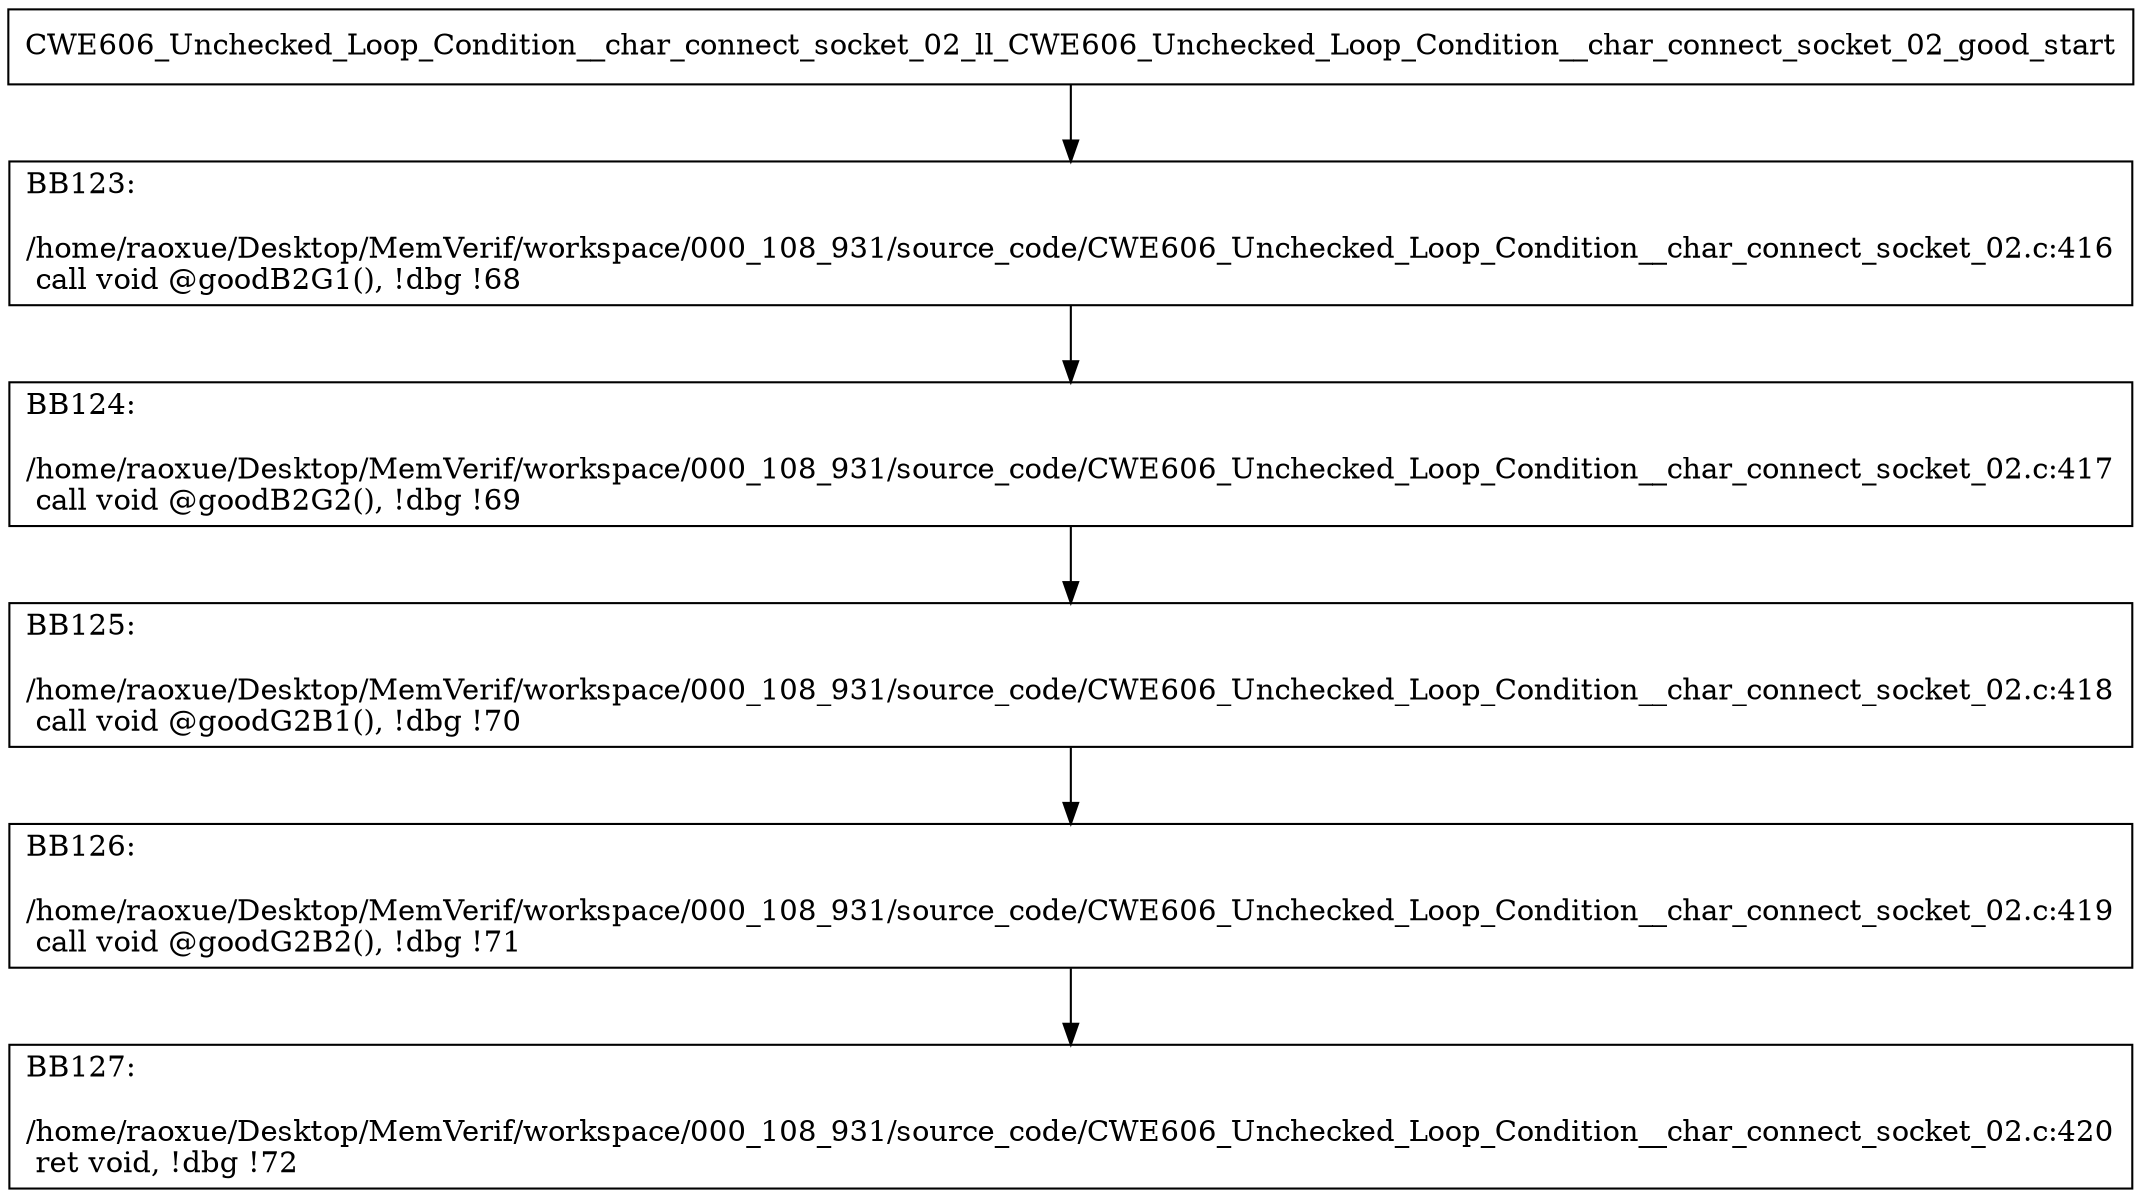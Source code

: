 digraph "CFG for'CWE606_Unchecked_Loop_Condition__char_connect_socket_02_ll_CWE606_Unchecked_Loop_Condition__char_connect_socket_02_good' function" {
	BBCWE606_Unchecked_Loop_Condition__char_connect_socket_02_ll_CWE606_Unchecked_Loop_Condition__char_connect_socket_02_good_start[shape=record,label="{CWE606_Unchecked_Loop_Condition__char_connect_socket_02_ll_CWE606_Unchecked_Loop_Condition__char_connect_socket_02_good_start}"];
	BBCWE606_Unchecked_Loop_Condition__char_connect_socket_02_ll_CWE606_Unchecked_Loop_Condition__char_connect_socket_02_good_start-> CWE606_Unchecked_Loop_Condition__char_connect_socket_02_ll_CWE606_Unchecked_Loop_Condition__char_connect_socket_02_goodBB123;
	CWE606_Unchecked_Loop_Condition__char_connect_socket_02_ll_CWE606_Unchecked_Loop_Condition__char_connect_socket_02_goodBB123 [shape=record, label="{BB123:\l\l/home/raoxue/Desktop/MemVerif/workspace/000_108_931/source_code/CWE606_Unchecked_Loop_Condition__char_connect_socket_02.c:416\l
  call void @goodB2G1(), !dbg !68\l
}"];
	CWE606_Unchecked_Loop_Condition__char_connect_socket_02_ll_CWE606_Unchecked_Loop_Condition__char_connect_socket_02_goodBB123-> CWE606_Unchecked_Loop_Condition__char_connect_socket_02_ll_CWE606_Unchecked_Loop_Condition__char_connect_socket_02_goodBB124;
	CWE606_Unchecked_Loop_Condition__char_connect_socket_02_ll_CWE606_Unchecked_Loop_Condition__char_connect_socket_02_goodBB124 [shape=record, label="{BB124:\l\l/home/raoxue/Desktop/MemVerif/workspace/000_108_931/source_code/CWE606_Unchecked_Loop_Condition__char_connect_socket_02.c:417\l
  call void @goodB2G2(), !dbg !69\l
}"];
	CWE606_Unchecked_Loop_Condition__char_connect_socket_02_ll_CWE606_Unchecked_Loop_Condition__char_connect_socket_02_goodBB124-> CWE606_Unchecked_Loop_Condition__char_connect_socket_02_ll_CWE606_Unchecked_Loop_Condition__char_connect_socket_02_goodBB125;
	CWE606_Unchecked_Loop_Condition__char_connect_socket_02_ll_CWE606_Unchecked_Loop_Condition__char_connect_socket_02_goodBB125 [shape=record, label="{BB125:\l\l/home/raoxue/Desktop/MemVerif/workspace/000_108_931/source_code/CWE606_Unchecked_Loop_Condition__char_connect_socket_02.c:418\l
  call void @goodG2B1(), !dbg !70\l
}"];
	CWE606_Unchecked_Loop_Condition__char_connect_socket_02_ll_CWE606_Unchecked_Loop_Condition__char_connect_socket_02_goodBB125-> CWE606_Unchecked_Loop_Condition__char_connect_socket_02_ll_CWE606_Unchecked_Loop_Condition__char_connect_socket_02_goodBB126;
	CWE606_Unchecked_Loop_Condition__char_connect_socket_02_ll_CWE606_Unchecked_Loop_Condition__char_connect_socket_02_goodBB126 [shape=record, label="{BB126:\l\l/home/raoxue/Desktop/MemVerif/workspace/000_108_931/source_code/CWE606_Unchecked_Loop_Condition__char_connect_socket_02.c:419\l
  call void @goodG2B2(), !dbg !71\l
}"];
	CWE606_Unchecked_Loop_Condition__char_connect_socket_02_ll_CWE606_Unchecked_Loop_Condition__char_connect_socket_02_goodBB126-> CWE606_Unchecked_Loop_Condition__char_connect_socket_02_ll_CWE606_Unchecked_Loop_Condition__char_connect_socket_02_goodBB127;
	CWE606_Unchecked_Loop_Condition__char_connect_socket_02_ll_CWE606_Unchecked_Loop_Condition__char_connect_socket_02_goodBB127 [shape=record, label="{BB127:\l\l/home/raoxue/Desktop/MemVerif/workspace/000_108_931/source_code/CWE606_Unchecked_Loop_Condition__char_connect_socket_02.c:420\l
  ret void, !dbg !72\l
}"];
}
